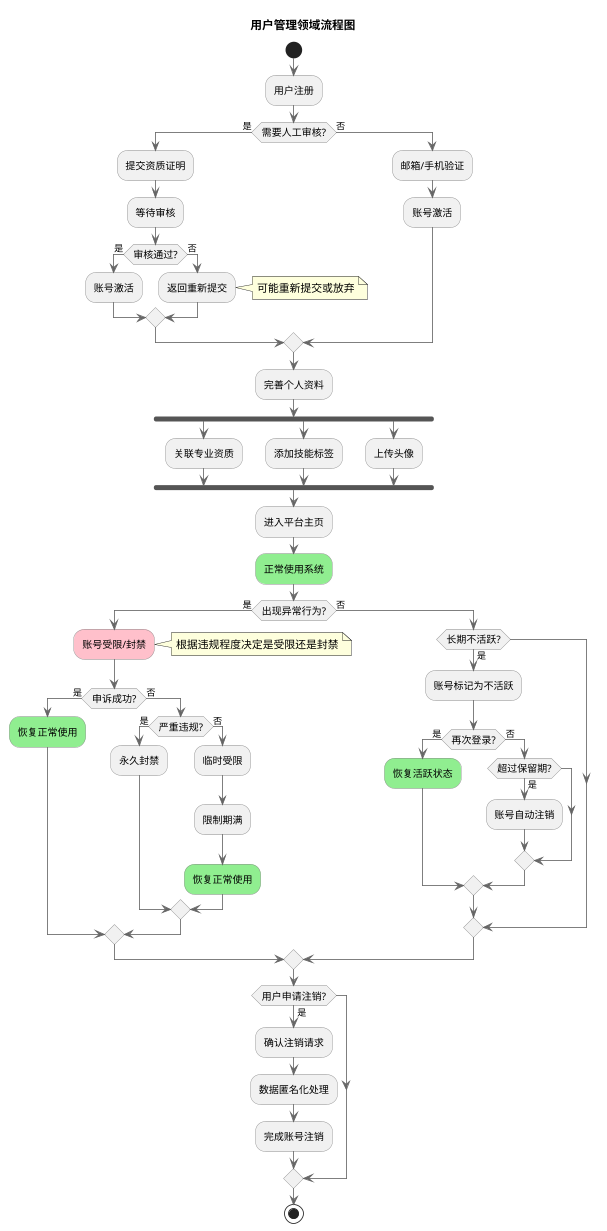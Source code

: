 @startuml user-workflow
' ========================
' 用户管理领域流程图
' ========================

' ========================
' 全局配置
' ========================
scale 0.8
skinparam dpi 100
skinparam defaultFontName "PingFang SC"
skinparam activityFontSize 12
skinparam activityBorderColor #888888
skinparam backgroundColor white
skinparam shadowing false
skinparam ArrowColor #666666

title 用户管理领域流程图

' ========================
' 用户管理领域流程
' ========================
start

:用户注册;

if (需要人工审核?) then (是)
    :提交资质证明;
    :等待审核;
    if (审核通过?) then (是)
        :账号激活;
    else (否)
        :返回重新提交;
        note right: 可能重新提交或放弃
    endif
else (否)
    :邮箱/手机验证;
    :账号激活;
endif

:完善个人资料;

fork
    :关联专业资质;
fork again
    :添加技能标签;
fork again
    :上传头像;
end fork

:进入平台主页;

#lightgreen:正常使用系统;

if (出现异常行为?) then (是)
    #pink:账号受限/封禁;
    note right: 根据违规程度决定是受限还是封禁
    
    if (申诉成功?) then (是)
        #lightgreen:恢复正常使用;
    else (否)
        if (严重违规?) then (是)
            :永久封禁;
        else (否)
            :临时受限;
            :限制期满;
            #lightgreen:恢复正常使用;
        endif
    endif
else (否)
    if (长期不活跃?) then (是)
        :账号标记为不活跃;
        if (再次登录?) then (是)
            #lightgreen:恢复活跃状态;
        else (否)
            if (超过保留期?) then (是)
                :账号自动注销;
            endif
        endif
    endif
endif

if (用户申请注销?) then (是)
    :确认注销请求;
    :数据匿名化处理;
    :完成账号注销;
endif

stop

@enduml 